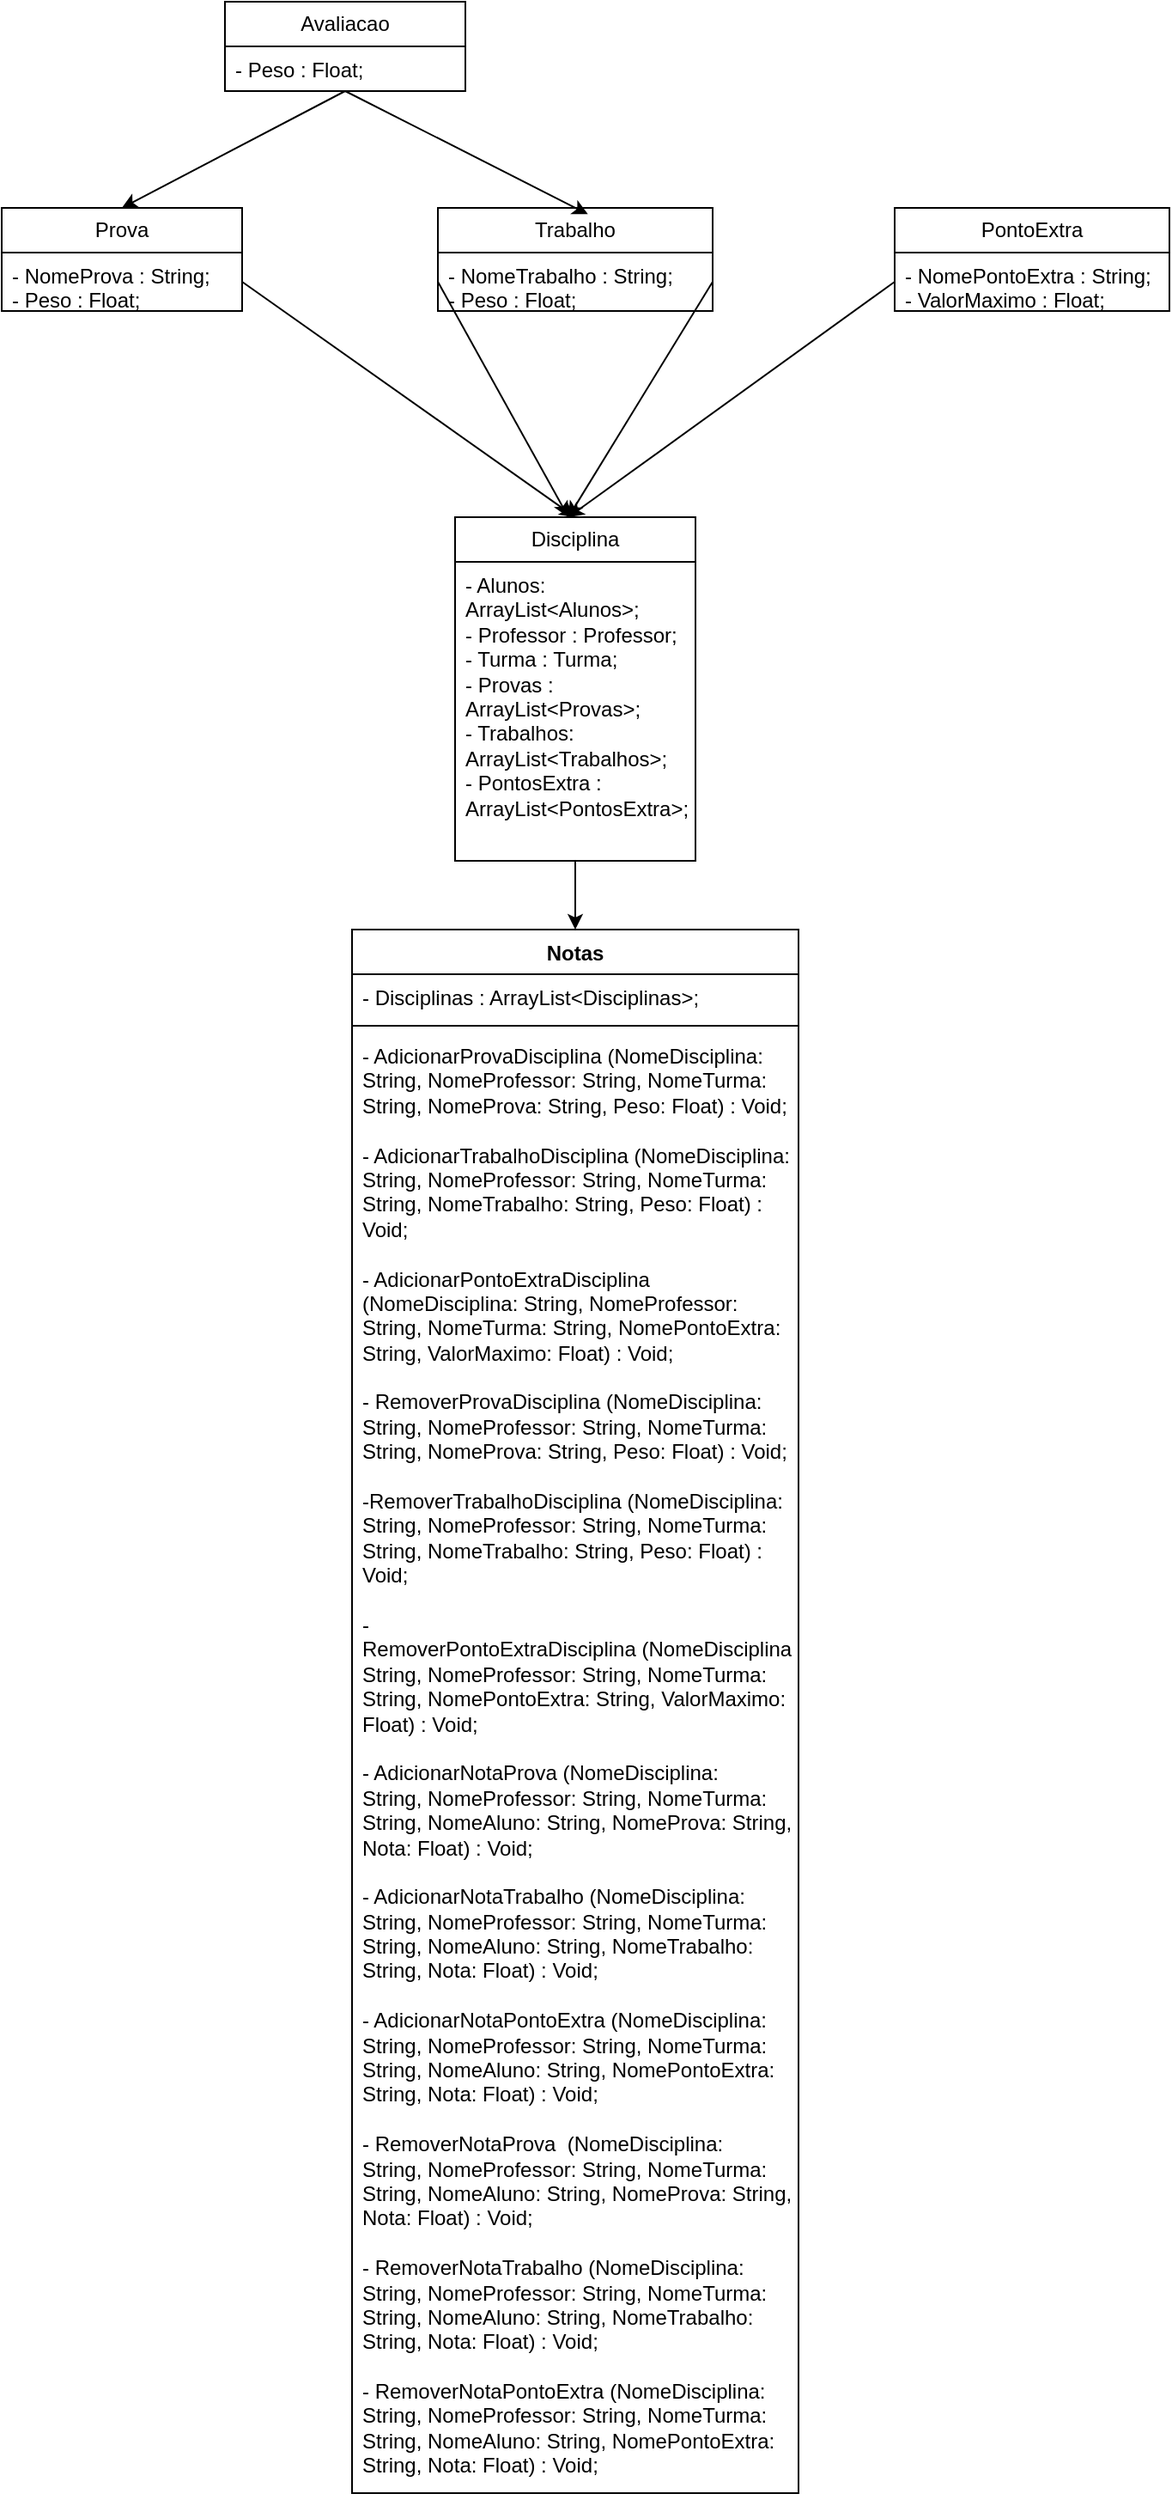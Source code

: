 <mxfile version="24.7.12">
  <diagram id="C5RBs43oDa-KdzZeNtuy" name="Page-1">
    <mxGraphModel dx="2058" dy="1179" grid="1" gridSize="10" guides="1" tooltips="1" connect="1" arrows="1" fold="1" page="1" pageScale="1" pageWidth="827" pageHeight="1169" math="0" shadow="0">
      <root>
        <mxCell id="WIyWlLk6GJQsqaUBKTNV-0" />
        <mxCell id="WIyWlLk6GJQsqaUBKTNV-1" parent="WIyWlLk6GJQsqaUBKTNV-0" />
        <mxCell id="JP0azYoQpi_lwUnU7niZ-0" value="Notas&lt;div&gt;&lt;br&gt;&lt;/div&gt;" style="swimlane;fontStyle=1;align=center;verticalAlign=top;childLayout=stackLayout;horizontal=1;startSize=26;horizontalStack=0;resizeParent=1;resizeParentMax=0;resizeLast=0;collapsible=1;marginBottom=0;whiteSpace=wrap;html=1;" parent="WIyWlLk6GJQsqaUBKTNV-1" vertex="1">
          <mxGeometry x="284" y="560" width="260" height="910" as="geometry" />
        </mxCell>
        <mxCell id="JP0azYoQpi_lwUnU7niZ-1" value="- Disciplinas : ArrayList&amp;lt;Disciplinas&amp;gt;;" style="text;strokeColor=none;fillColor=none;align=left;verticalAlign=top;spacingLeft=4;spacingRight=4;overflow=hidden;rotatable=0;points=[[0,0.5],[1,0.5]];portConstraint=eastwest;whiteSpace=wrap;html=1;" parent="JP0azYoQpi_lwUnU7niZ-0" vertex="1">
          <mxGeometry y="26" width="260" height="26" as="geometry" />
        </mxCell>
        <mxCell id="JP0azYoQpi_lwUnU7niZ-2" value="" style="line;strokeWidth=1;fillColor=none;align=left;verticalAlign=middle;spacingTop=-1;spacingLeft=3;spacingRight=3;rotatable=0;labelPosition=right;points=[];portConstraint=eastwest;strokeColor=inherit;" parent="JP0azYoQpi_lwUnU7niZ-0" vertex="1">
          <mxGeometry y="52" width="260" height="8" as="geometry" />
        </mxCell>
        <mxCell id="JP0azYoQpi_lwUnU7niZ-3" value="&lt;div&gt;&lt;div&gt;- AdicionarProvaDisciplina (NomeDisciplina: String, NomeProfessor: String, NomeTurma: String, NomeProva: String, Peso: Float) : Void;&lt;/div&gt;&lt;div&gt;&lt;br&gt;&lt;/div&gt;&lt;div&gt;- AdicionarTrabalhoDisciplina (NomeDisciplina: String,&amp;nbsp;&lt;span style=&quot;background-color: initial;&quot;&gt;NomeProfessor: String, NomeTurma: String,&amp;nbsp;&lt;/span&gt;&lt;span style=&quot;background-color: initial;&quot;&gt;NomeTrabalho: String, Peso: Float) : Void;&lt;/span&gt;&lt;/div&gt;&lt;div&gt;&lt;span style=&quot;background-color: initial;&quot;&gt;&lt;br&gt;&lt;/span&gt;&lt;/div&gt;&lt;div&gt;- AdicionarPontoExtraDisciplina (NomeDisciplina: String,&amp;nbsp;&lt;span style=&quot;background-color: initial;&quot;&gt;NomeProfessor: String, NomeTurma: String,&amp;nbsp;&lt;/span&gt;&lt;span style=&quot;background-color: initial;&quot;&gt;NomePontoExtra: String, ValorMaximo: Float) : Void;&lt;/span&gt;&lt;/div&gt;&lt;div&gt;&lt;span style=&quot;background-color: initial;&quot;&gt;&lt;br&gt;&lt;/span&gt;&lt;/div&gt;&lt;div&gt;&lt;span style=&quot;background-color: initial;&quot;&gt;- RemoverProvaDisciplina&amp;nbsp;&lt;/span&gt;&lt;span style=&quot;background-color: initial;&quot;&gt;(NomeDisciplina: String, NomeProfessor: String, NomeTurma: String, NomeProva: String, Peso: Float) : Void;&lt;/span&gt;&lt;/div&gt;&lt;div&gt;&lt;span style=&quot;background-color: initial;&quot;&gt;&lt;br&gt;&lt;/span&gt;&lt;/div&gt;&lt;div&gt;&lt;span style=&quot;background-color: initial;&quot;&gt;-RemoverTrabalhoDisciplina&amp;nbsp;&lt;/span&gt;&lt;span style=&quot;background-color: initial;&quot;&gt;(NomeDisciplina: String,&amp;nbsp;&lt;/span&gt;&lt;span style=&quot;background-color: initial;&quot;&gt;NomeProfessor: String, NomeTurma: String,&amp;nbsp;&lt;/span&gt;&lt;span style=&quot;background-color: initial;&quot;&gt;NomeTrabalho: String, Peso: Float) : Void;&lt;/span&gt;&lt;/div&gt;&lt;div&gt;&lt;span style=&quot;background-color: initial;&quot;&gt;&lt;br&gt;&lt;/span&gt;&lt;/div&gt;&lt;div&gt;&lt;span style=&quot;background-color: initial;&quot;&gt;-RemoverPontoExtraDisciplina&amp;nbsp;&lt;/span&gt;&lt;span style=&quot;background-color: initial;&quot;&gt;(NomeDisciplina: String,&amp;nbsp;&lt;/span&gt;&lt;span style=&quot;background-color: initial;&quot;&gt;NomeProfessor: String, NomeTurma: String,&amp;nbsp;&lt;/span&gt;&lt;span style=&quot;background-color: initial;&quot;&gt;NomePontoExtra: String, ValorMaximo: Float) : Void;&lt;/span&gt;&lt;/div&gt;&lt;div&gt;&lt;br&gt;&lt;/div&gt;&lt;div&gt;- AdicionarNotaProva (&lt;span style=&quot;background-color: initial;&quot;&gt;NomeDisciplina: String,&amp;nbsp;&lt;/span&gt;&lt;span style=&quot;background-color: initial;&quot;&gt;NomeProfessor: String, NomeTurma: String,&amp;nbsp;&lt;/span&gt;&lt;span style=&quot;background-color: initial;&quot;&gt;NomeAluno: String, NomeProva: String, Nota: Float) : Void;&lt;/span&gt;&lt;/div&gt;&lt;div&gt;&lt;br&gt;&lt;/div&gt;&lt;div&gt;- AdicionarNotaTrabalho (&lt;span style=&quot;background-color: initial;&quot;&gt;NomeDisciplina: String,&amp;nbsp;&lt;/span&gt;&lt;span style=&quot;background-color: initial;&quot;&gt;NomeProfessor: String, NomeTurma: String,&amp;nbsp;&lt;/span&gt;&lt;span style=&quot;background-color: initial;&quot;&gt;NomeAluno: String, NomeTrabalho: String, Nota: Float) : Void;&lt;/span&gt;&lt;/div&gt;&lt;div&gt;&lt;span style=&quot;background-color: initial;&quot;&gt;&lt;br&gt;&lt;/span&gt;&lt;/div&gt;&lt;div&gt;&lt;span style=&quot;background-color: initial;&quot;&gt;- AdicionarNotaPontoExtra (&lt;/span&gt;&lt;span style=&quot;background-color: initial;&quot;&gt;NomeDisciplina: String,&amp;nbsp;&lt;/span&gt;&lt;span style=&quot;background-color: initial;&quot;&gt;NomeProfessor: String, NomeTurma: String,&amp;nbsp;&lt;/span&gt;&lt;span style=&quot;background-color: initial;&quot;&gt;NomeAluno: String, NomePontoExtra: String, Nota: Float) : Void;&lt;/span&gt;&lt;/div&gt;&lt;div&gt;&lt;span style=&quot;background-color: initial;&quot;&gt;&lt;br&gt;&lt;/span&gt;&lt;/div&gt;&lt;div&gt;&lt;span style=&quot;background-color: initial;&quot;&gt;- RemoverNotaProva&amp;nbsp;&lt;/span&gt;&lt;span style=&quot;background-color: initial;&quot;&gt;&amp;nbsp;&lt;/span&gt;&lt;span style=&quot;background-color: initial;&quot;&gt;(&lt;/span&gt;&lt;span style=&quot;background-color: initial;&quot;&gt;NomeDisciplina: String,&amp;nbsp;&lt;/span&gt;&lt;span style=&quot;background-color: initial;&quot;&gt;NomeProfessor: String, NomeTurma: String,&amp;nbsp;&lt;/span&gt;&lt;span style=&quot;background-color: initial;&quot;&gt;NomeAluno: String, NomeProva: String, Nota: Float) : Void;&lt;/span&gt;&lt;/div&gt;&lt;div&gt;&lt;span style=&quot;background-color: initial;&quot;&gt;&lt;br&gt;&lt;/span&gt;&lt;/div&gt;&lt;div&gt;&lt;span style=&quot;background-color: initial;&quot;&gt;- RemoverNotaTrabalho&amp;nbsp;&lt;/span&gt;&lt;span style=&quot;background-color: initial;&quot;&gt;(&lt;/span&gt;&lt;span style=&quot;background-color: initial;&quot;&gt;NomeDisciplina: String,&amp;nbsp;&lt;/span&gt;&lt;span style=&quot;background-color: initial;&quot;&gt;NomeProfessor: String, NomeTurma: String,&amp;nbsp;&lt;/span&gt;&lt;span style=&quot;background-color: initial;&quot;&gt;NomeAluno: String, NomeTrabalho: String, Nota: Float) : Void;&lt;/span&gt;&lt;/div&gt;&lt;div&gt;&lt;span style=&quot;background-color: initial;&quot;&gt;&lt;br&gt;&lt;/span&gt;&lt;/div&gt;&lt;div&gt;&lt;span style=&quot;background-color: initial;&quot;&gt;- RemoverNotaPontoExtra&amp;nbsp;&lt;/span&gt;&lt;span style=&quot;background-color: initial;&quot;&gt;(&lt;/span&gt;&lt;span style=&quot;background-color: initial;&quot;&gt;NomeDisciplina: String,&amp;nbsp;&lt;/span&gt;&lt;span style=&quot;background-color: initial;&quot;&gt;NomeProfessor: String, NomeTurma: String,&amp;nbsp;&lt;/span&gt;&lt;span style=&quot;background-color: initial;&quot;&gt;NomeAluno: String, NomePontoExtra: String, Nota: Float) : Void;&lt;/span&gt;&lt;/div&gt;&lt;div&gt;&lt;span style=&quot;background-color: initial;&quot;&gt;&lt;br&gt;&lt;/span&gt;&lt;/div&gt;&lt;div&gt;&lt;br&gt;&lt;/div&gt;&lt;/div&gt;" style="text;strokeColor=none;fillColor=none;align=left;verticalAlign=top;spacingLeft=4;spacingRight=4;overflow=hidden;rotatable=0;points=[[0,0.5],[1,0.5]];portConstraint=eastwest;whiteSpace=wrap;html=1;" parent="JP0azYoQpi_lwUnU7niZ-0" vertex="1">
          <mxGeometry y="60" width="260" height="850" as="geometry" />
        </mxCell>
        <mxCell id="JP0azYoQpi_lwUnU7niZ-8" style="edgeStyle=none;rounded=0;orthogonalLoop=1;jettySize=auto;html=1;exitX=0.5;exitY=1;exitDx=0;exitDy=0;" parent="WIyWlLk6GJQsqaUBKTNV-1" source="JP0azYoQpi_lwUnU7niZ-4" target="JP0azYoQpi_lwUnU7niZ-0" edge="1">
          <mxGeometry relative="1" as="geometry" />
        </mxCell>
        <mxCell id="JP0azYoQpi_lwUnU7niZ-4" value="Disciplina" style="swimlane;fontStyle=0;childLayout=stackLayout;horizontal=1;startSize=26;fillColor=none;horizontalStack=0;resizeParent=1;resizeParentMax=0;resizeLast=0;collapsible=1;marginBottom=0;whiteSpace=wrap;html=1;" parent="WIyWlLk6GJQsqaUBKTNV-1" vertex="1">
          <mxGeometry x="344" y="320" width="140" height="200" as="geometry">
            <mxRectangle x="344" y="40" width="90" height="30" as="alternateBounds" />
          </mxGeometry>
        </mxCell>
        <mxCell id="JP0azYoQpi_lwUnU7niZ-5" value="- Alunos: ArrayList&amp;lt;Alunos&amp;gt;;&lt;div&gt;- Professor : Professor;&lt;/div&gt;&lt;div&gt;- Turma : Turma;&lt;/div&gt;&lt;div&gt;- Provas : ArrayList&amp;lt;Provas&amp;gt;;&lt;/div&gt;&lt;div&gt;- Trabalhos: ArrayList&amp;lt;Trabalhos&amp;gt;;&lt;/div&gt;&lt;div&gt;- PontosExtra : ArrayList&amp;lt;PontosExtra&amp;gt;;&lt;/div&gt;" style="text;strokeColor=none;fillColor=none;align=left;verticalAlign=top;spacingLeft=4;spacingRight=4;overflow=hidden;rotatable=0;points=[[0,0.5],[1,0.5]];portConstraint=eastwest;whiteSpace=wrap;html=1;" parent="JP0azYoQpi_lwUnU7niZ-4" vertex="1">
          <mxGeometry y="26" width="140" height="174" as="geometry" />
        </mxCell>
        <mxCell id="JP0azYoQpi_lwUnU7niZ-9" value="Prova" style="swimlane;fontStyle=0;childLayout=stackLayout;horizontal=1;startSize=26;fillColor=none;horizontalStack=0;resizeParent=1;resizeParentMax=0;resizeLast=0;collapsible=1;marginBottom=0;whiteSpace=wrap;html=1;" parent="WIyWlLk6GJQsqaUBKTNV-1" vertex="1">
          <mxGeometry x="80" y="140" width="140" height="60" as="geometry" />
        </mxCell>
        <mxCell id="JP0azYoQpi_lwUnU7niZ-10" value="- NomeProva : String;&lt;div&gt;- Peso : Float;&lt;/div&gt;&lt;div&gt;&lt;br&gt;&lt;/div&gt;" style="text;strokeColor=none;fillColor=none;align=left;verticalAlign=top;spacingLeft=4;spacingRight=4;overflow=hidden;rotatable=0;points=[[0,0.5],[1,0.5]];portConstraint=eastwest;whiteSpace=wrap;html=1;" parent="JP0azYoQpi_lwUnU7niZ-9" vertex="1">
          <mxGeometry y="26" width="140" height="34" as="geometry" />
        </mxCell>
        <mxCell id="JP0azYoQpi_lwUnU7niZ-13" value="Trabalho" style="swimlane;fontStyle=0;childLayout=stackLayout;horizontal=1;startSize=26;fillColor=none;horizontalStack=0;resizeParent=1;resizeParentMax=0;resizeLast=0;collapsible=1;marginBottom=0;whiteSpace=wrap;html=1;" parent="WIyWlLk6GJQsqaUBKTNV-1" vertex="1">
          <mxGeometry x="334" y="140" width="160" height="60" as="geometry" />
        </mxCell>
        <mxCell id="JP0azYoQpi_lwUnU7niZ-17" value="PontoExtra" style="swimlane;fontStyle=0;childLayout=stackLayout;horizontal=1;startSize=26;fillColor=none;horizontalStack=0;resizeParent=1;resizeParentMax=0;resizeLast=0;collapsible=1;marginBottom=0;whiteSpace=wrap;html=1;" parent="WIyWlLk6GJQsqaUBKTNV-1" vertex="1">
          <mxGeometry x="600" y="140" width="160" height="60" as="geometry" />
        </mxCell>
        <mxCell id="JP0azYoQpi_lwUnU7niZ-23" style="rounded=0;orthogonalLoop=1;jettySize=auto;html=1;exitX=0;exitY=0.5;exitDx=0;exitDy=0;" parent="JP0azYoQpi_lwUnU7niZ-17" source="JP0azYoQpi_lwUnU7niZ-18" edge="1">
          <mxGeometry relative="1" as="geometry">
            <mxPoint x="-190" y="180" as="targetPoint" />
          </mxGeometry>
        </mxCell>
        <mxCell id="JP0azYoQpi_lwUnU7niZ-18" value="- NomePontoExtra : String;&lt;div&gt;- ValorMaximo : Float;&lt;/div&gt;" style="text;strokeColor=none;fillColor=none;align=left;verticalAlign=top;spacingLeft=4;spacingRight=4;overflow=hidden;rotatable=0;points=[[0,0.5],[1,0.5]];portConstraint=eastwest;whiteSpace=wrap;html=1;" parent="JP0azYoQpi_lwUnU7niZ-17" vertex="1">
          <mxGeometry y="26" width="160" height="34" as="geometry" />
        </mxCell>
        <mxCell id="JP0azYoQpi_lwUnU7niZ-22" style="rounded=0;orthogonalLoop=1;jettySize=auto;html=1;exitX=1;exitY=0.5;exitDx=0;exitDy=0;entryX=0.5;entryY=0;entryDx=0;entryDy=0;" parent="WIyWlLk6GJQsqaUBKTNV-1" source="JP0azYoQpi_lwUnU7niZ-10" target="JP0azYoQpi_lwUnU7niZ-4" edge="1">
          <mxGeometry relative="1" as="geometry">
            <mxPoint x="280" y="280" as="targetPoint" />
          </mxGeometry>
        </mxCell>
        <mxCell id="JP0azYoQpi_lwUnU7niZ-29" style="edgeStyle=none;rounded=0;orthogonalLoop=1;jettySize=auto;html=1;exitX=1;exitY=0.5;exitDx=0;exitDy=0;" parent="WIyWlLk6GJQsqaUBKTNV-1" source="JP0azYoQpi_lwUnU7niZ-14" edge="1">
          <mxGeometry relative="1" as="geometry">
            <mxPoint x="410" y="320" as="targetPoint" />
          </mxGeometry>
        </mxCell>
        <mxCell id="JP0azYoQpi_lwUnU7niZ-30" style="edgeStyle=none;rounded=0;orthogonalLoop=1;jettySize=auto;html=1;exitX=0;exitY=0.5;exitDx=0;exitDy=0;" parent="WIyWlLk6GJQsqaUBKTNV-1" source="JP0azYoQpi_lwUnU7niZ-14" edge="1">
          <mxGeometry relative="1" as="geometry">
            <mxPoint x="410" y="320" as="targetPoint" />
          </mxGeometry>
        </mxCell>
        <mxCell id="JP0azYoQpi_lwUnU7niZ-14" value="- NomeTrabalho : String;&lt;div&gt;- Peso : Float;&lt;/div&gt;&lt;div&gt;&lt;br&gt;&lt;/div&gt;" style="text;strokeColor=none;fillColor=none;align=left;verticalAlign=top;spacingLeft=4;spacingRight=4;overflow=hidden;rotatable=0;points=[[0,0.5],[1,0.5]];portConstraint=eastwest;whiteSpace=wrap;html=1;" parent="WIyWlLk6GJQsqaUBKTNV-1" vertex="1">
          <mxGeometry x="334" y="166" width="160" height="34" as="geometry" />
        </mxCell>
        <mxCell id="UFRYmPmyVataWkC4Lv9d-6" style="edgeStyle=none;rounded=0;orthogonalLoop=1;jettySize=auto;html=1;exitX=0.5;exitY=1;exitDx=0;exitDy=0;entryX=0.5;entryY=0;entryDx=0;entryDy=0;" parent="WIyWlLk6GJQsqaUBKTNV-1" source="UFRYmPmyVataWkC4Lv9d-0" target="JP0azYoQpi_lwUnU7niZ-9" edge="1">
          <mxGeometry relative="1" as="geometry" />
        </mxCell>
        <mxCell id="UFRYmPmyVataWkC4Lv9d-0" value="Avaliacao" style="swimlane;fontStyle=0;childLayout=stackLayout;horizontal=1;startSize=26;fillColor=none;horizontalStack=0;resizeParent=1;resizeParentMax=0;resizeLast=0;collapsible=1;marginBottom=0;whiteSpace=wrap;html=1;" parent="WIyWlLk6GJQsqaUBKTNV-1" vertex="1">
          <mxGeometry x="210" y="20" width="140" height="52" as="geometry" />
        </mxCell>
        <mxCell id="UFRYmPmyVataWkC4Lv9d-1" value="- Peso : Float;" style="text;strokeColor=none;fillColor=none;align=left;verticalAlign=top;spacingLeft=4;spacingRight=4;overflow=hidden;rotatable=0;points=[[0,0.5],[1,0.5]];portConstraint=eastwest;whiteSpace=wrap;html=1;" parent="UFRYmPmyVataWkC4Lv9d-0" vertex="1">
          <mxGeometry y="26" width="140" height="26" as="geometry" />
        </mxCell>
        <mxCell id="UFRYmPmyVataWkC4Lv9d-5" style="edgeStyle=none;rounded=0;orthogonalLoop=1;jettySize=auto;html=1;exitX=0.5;exitY=1;exitDx=0;exitDy=0;entryX=0.546;entryY=0.061;entryDx=0;entryDy=0;entryPerimeter=0;" parent="WIyWlLk6GJQsqaUBKTNV-1" source="UFRYmPmyVataWkC4Lv9d-0" target="JP0azYoQpi_lwUnU7niZ-13" edge="1">
          <mxGeometry relative="1" as="geometry" />
        </mxCell>
      </root>
    </mxGraphModel>
  </diagram>
</mxfile>
